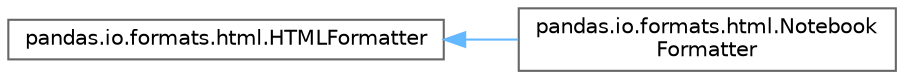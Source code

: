 digraph "Graphical Class Hierarchy"
{
 // LATEX_PDF_SIZE
  bgcolor="transparent";
  edge [fontname=Helvetica,fontsize=10,labelfontname=Helvetica,labelfontsize=10];
  node [fontname=Helvetica,fontsize=10,shape=box,height=0.2,width=0.4];
  rankdir="LR";
  Node0 [id="Node000000",label="pandas.io.formats.html.HTMLFormatter",height=0.2,width=0.4,color="grey40", fillcolor="white", style="filled",URL="$d6/ddd/classpandas_1_1io_1_1formats_1_1html_1_1HTMLFormatter.html",tooltip=" "];
  Node0 -> Node1 [id="edge4590_Node000000_Node000001",dir="back",color="steelblue1",style="solid",tooltip=" "];
  Node1 [id="Node000001",label="pandas.io.formats.html.Notebook\lFormatter",height=0.2,width=0.4,color="grey40", fillcolor="white", style="filled",URL="$d9/d7a/classpandas_1_1io_1_1formats_1_1html_1_1NotebookFormatter.html",tooltip=" "];
}
